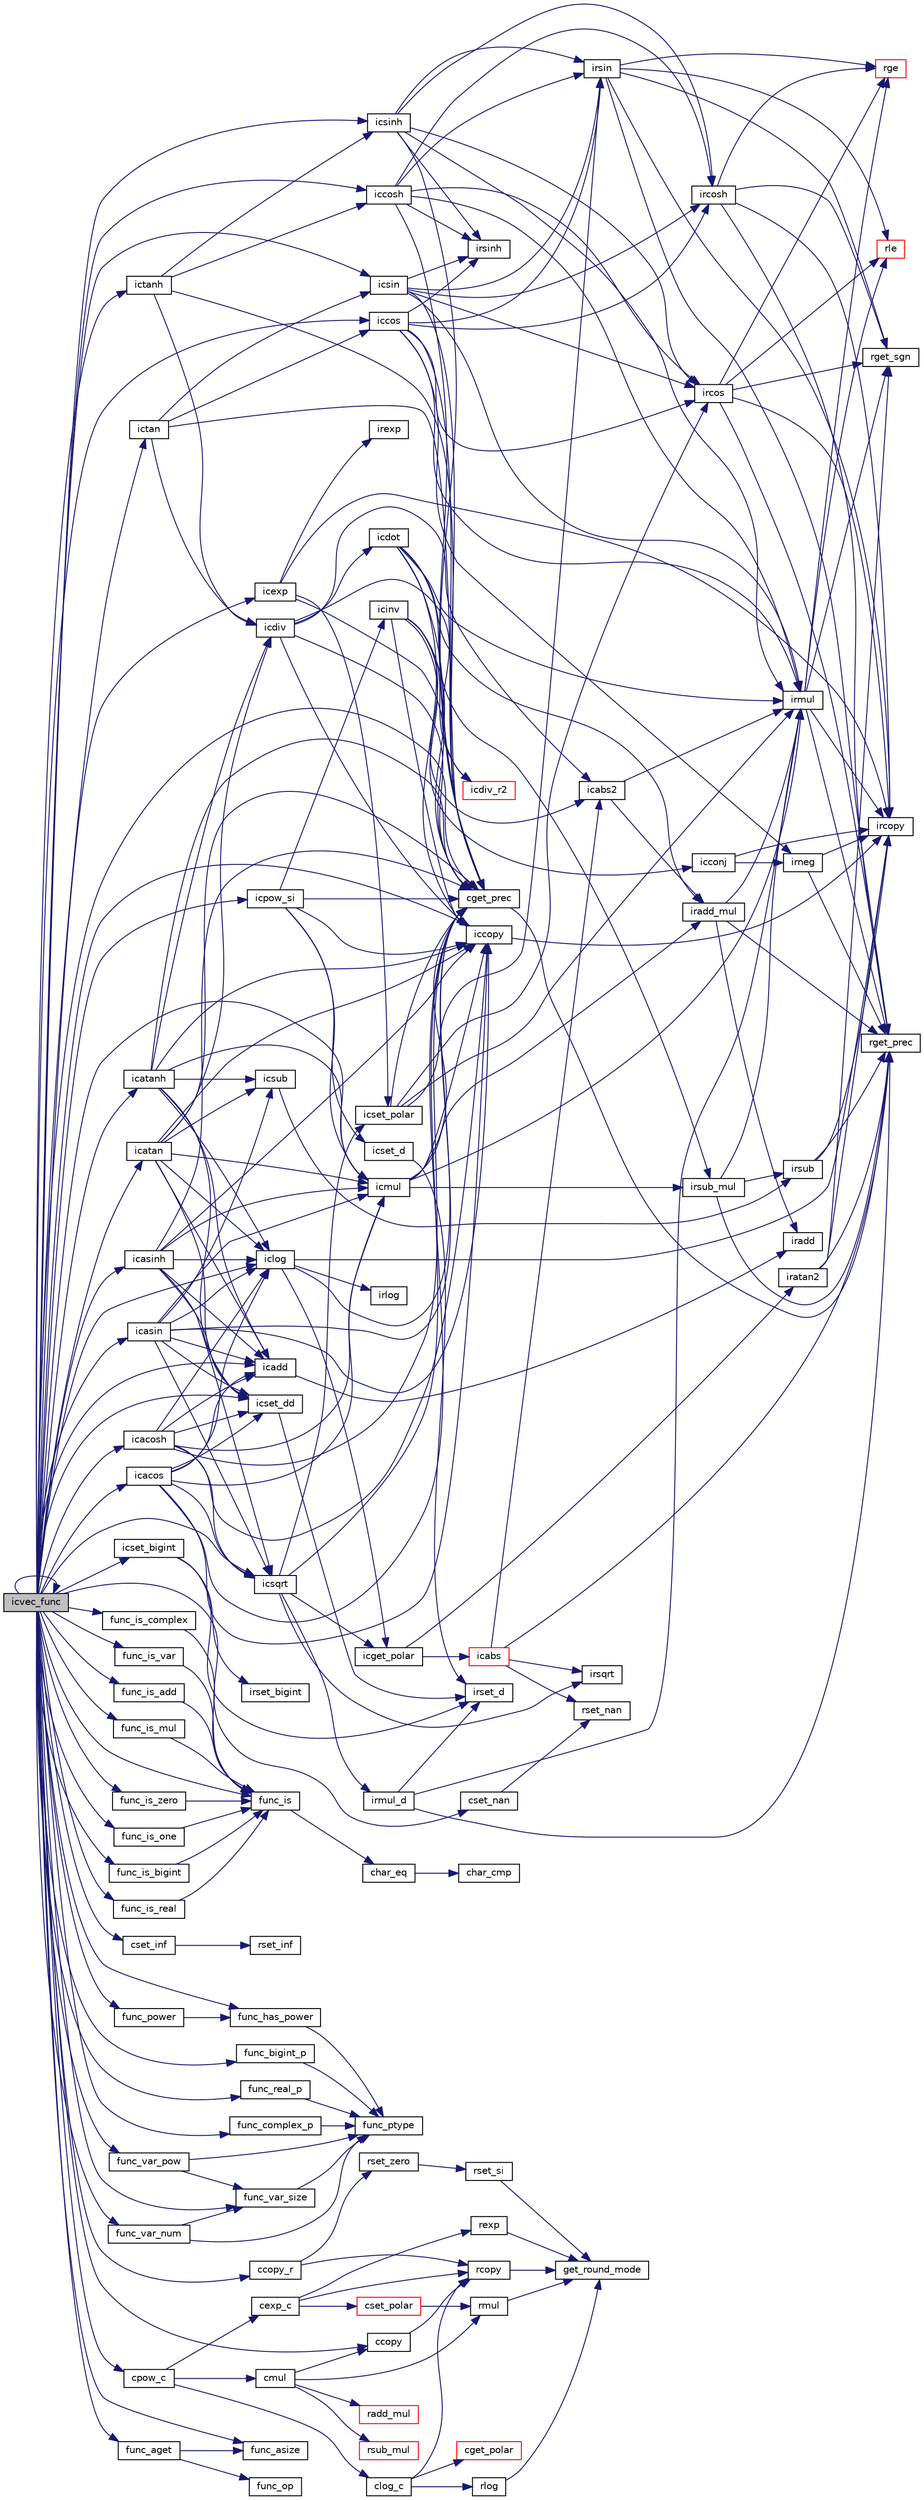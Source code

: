 digraph "icvec_func"
{
  edge [fontname="Helvetica",fontsize="10",labelfontname="Helvetica",labelfontsize="10"];
  node [fontname="Helvetica",fontsize="10",shape=record];
  rankdir="LR";
  Node194 [label="icvec_func",height=0.2,width=0.4,color="black", fillcolor="grey75", style="filled", fontcolor="black"];
  Node194 -> Node195 [color="midnightblue",fontsize="10",style="solid",fontname="Helvetica"];
  Node195 [label="cget_prec",height=0.2,width=0.4,color="black", fillcolor="white", style="filled",URL="$cmulti_8c.html#a69302d488c9954d3cbe85feb873216fa",tooltip="cmulti型の浮動小数点数の精度(ビット数)を取得. "];
  Node195 -> Node196 [color="midnightblue",fontsize="10",style="solid",fontname="Helvetica"];
  Node196 [label="rget_prec",height=0.2,width=0.4,color="black", fillcolor="white", style="filled",URL="$is__rmulti_8h.html#ad9bc8d534620527dc3c46ef4c9d04442",tooltip="rmulti型の浮動小数点数の精度(ビット数)を取得. "];
  Node194 -> Node197 [color="midnightblue",fontsize="10",style="solid",fontname="Helvetica"];
  Node197 [label="cset_nan",height=0.2,width=0.4,color="black", fillcolor="white", style="filled",URL="$cmulti_8c.html#a9aae1f83a2411b7afb0d82a130c58b34",tooltip="cmulti型の値をNaNに設定. "];
  Node197 -> Node198 [color="midnightblue",fontsize="10",style="solid",fontname="Helvetica"];
  Node198 [label="rset_nan",height=0.2,width=0.4,color="black", fillcolor="white", style="filled",URL="$is__rmulti_8h.html#a622a4d8500fd5744cdbb60a6efe2cf4c",tooltip="rmulti型の値をNaNに設定. "];
  Node194 -> Node199 [color="midnightblue",fontsize="10",style="solid",fontname="Helvetica"];
  Node199 [label="func_is",height=0.2,width=0.4,color="black", fillcolor="white", style="filled",URL="$func_8c.html#ac1aaf14b9f152f9b6f0ced59b3069462"];
  Node199 -> Node200 [color="midnightblue",fontsize="10",style="solid",fontname="Helvetica"];
  Node200 [label="char_eq",height=0.2,width=0.4,color="black", fillcolor="white", style="filled",URL="$is__strings_8h.html#af219a46d87e2154d7529f24b9c4694ca"];
  Node200 -> Node201 [color="midnightblue",fontsize="10",style="solid",fontname="Helvetica"];
  Node201 [label="char_cmp",height=0.2,width=0.4,color="black", fillcolor="white", style="filled",URL="$strings_8c.html#a67bb7112d8dc0d11a4d0c139a9f82d23"];
  Node194 -> Node202 [color="midnightblue",fontsize="10",style="solid",fontname="Helvetica"];
  Node202 [label="cset_inf",height=0.2,width=0.4,color="black", fillcolor="white", style="filled",URL="$cmulti_8c.html#a725c8bc11d0ad592e21c34890f757ef4",tooltip="cmulti型の値をInfに設定. "];
  Node202 -> Node203 [color="midnightblue",fontsize="10",style="solid",fontname="Helvetica"];
  Node203 [label="rset_inf",height=0.2,width=0.4,color="black", fillcolor="white", style="filled",URL="$is__rmulti_8h.html#a07b95bf1013538483e1cadf6b8016273",tooltip="rmulti型の値をInfに設定. "];
  Node194 -> Node204 [color="midnightblue",fontsize="10",style="solid",fontname="Helvetica"];
  Node204 [label="func_is_zero",height=0.2,width=0.4,color="black", fillcolor="white", style="filled",URL="$func__number_8c.html#ad76dcd961b9900ca94e6ad2008d75f7f"];
  Node204 -> Node199 [color="midnightblue",fontsize="10",style="solid",fontname="Helvetica"];
  Node194 -> Node205 [color="midnightblue",fontsize="10",style="solid",fontname="Helvetica"];
  Node205 [label="icset_dd",height=0.2,width=0.4,color="black", fillcolor="white", style="filled",URL="$icmulti_8c.html#a4a6d26070049e5aa2263f31b5a2a3b04",tooltip="倍精度複素数の設定 [y0,y1]=[xr+i*xi,xr*i*xi]. "];
  Node205 -> Node206 [color="midnightblue",fontsize="10",style="solid",fontname="Helvetica"];
  Node206 [label="irset_d",height=0.2,width=0.4,color="black", fillcolor="white", style="filled",URL="$irmulti_8c.html#a2fdabfa10335af36c3951880616b5589",tooltip="倍精度実数の設定 [y0,y1]=[x,x]. "];
  Node194 -> Node207 [color="midnightblue",fontsize="10",style="solid",fontname="Helvetica"];
  Node207 [label="func_is_one",height=0.2,width=0.4,color="black", fillcolor="white", style="filled",URL="$func__number_8c.html#aa780c6f31a959959bcbf4d9553d247d1"];
  Node207 -> Node199 [color="midnightblue",fontsize="10",style="solid",fontname="Helvetica"];
  Node194 -> Node208 [color="midnightblue",fontsize="10",style="solid",fontname="Helvetica"];
  Node208 [label="func_is_bigint",height=0.2,width=0.4,color="black", fillcolor="white", style="filled",URL="$func__bigint_8c.html#a6cf29c440217b50c7d7085feeabf0e04"];
  Node208 -> Node199 [color="midnightblue",fontsize="10",style="solid",fontname="Helvetica"];
  Node194 -> Node209 [color="midnightblue",fontsize="10",style="solid",fontname="Helvetica"];
  Node209 [label="icset_bigint",height=0.2,width=0.4,color="black", fillcolor="white", style="filled",URL="$icmulti_8c.html#a0bf145749ad16c6803fd398d3157eac5",tooltip="bigint型から[z0,z1]へ型変換. "];
  Node209 -> Node210 [color="midnightblue",fontsize="10",style="solid",fontname="Helvetica"];
  Node210 [label="irset_bigint",height=0.2,width=0.4,color="black", fillcolor="white", style="filled",URL="$irmulti_8c.html#a0a55aa9bc2d8ea1df79f9ff3ab99b88a",tooltip="bigint型から[z0,z1]へ型変換. "];
  Node209 -> Node206 [color="midnightblue",fontsize="10",style="solid",fontname="Helvetica"];
  Node194 -> Node211 [color="midnightblue",fontsize="10",style="solid",fontname="Helvetica"];
  Node211 [label="func_bigint_p",height=0.2,width=0.4,color="black", fillcolor="white", style="filled",URL="$func__bigint_8c.html#a5b3527e18a9a626a5c08683e401252c4"];
  Node211 -> Node212 [color="midnightblue",fontsize="10",style="solid",fontname="Helvetica"];
  Node212 [label="func_ptype",height=0.2,width=0.4,color="black", fillcolor="white", style="filled",URL="$func_8c.html#a4efce6266589d54f1741d2cbaead8cd9"];
  Node194 -> Node213 [color="midnightblue",fontsize="10",style="solid",fontname="Helvetica"];
  Node213 [label="func_is_real",height=0.2,width=0.4,color="black", fillcolor="white", style="filled",URL="$func__real_8c.html#a75a7bab447dfe2dfabef16de5733752b"];
  Node213 -> Node199 [color="midnightblue",fontsize="10",style="solid",fontname="Helvetica"];
  Node194 -> Node214 [color="midnightblue",fontsize="10",style="solid",fontname="Helvetica"];
  Node214 [label="ccopy_r",height=0.2,width=0.4,color="black", fillcolor="white", style="filled",URL="$cmulti_8c.html#ab99b8acc742a7156a30a80a906ad6adc",tooltip="cmulti型の値のコピー y=x. "];
  Node214 -> Node215 [color="midnightblue",fontsize="10",style="solid",fontname="Helvetica"];
  Node215 [label="rcopy",height=0.2,width=0.4,color="black", fillcolor="white", style="filled",URL="$is__rmulti_8h.html#af5021e0432394a8697046e37b63c9331",tooltip="rmulti型の値のコピー y=x. "];
  Node215 -> Node216 [color="midnightblue",fontsize="10",style="solid",fontname="Helvetica"];
  Node216 [label="get_round_mode",height=0.2,width=0.4,color="black", fillcolor="white", style="filled",URL="$rmulti_8c.html#a87ddf80272b2d930dcc2d3466a9b1d74",tooltip="rmulti型の丸めモードの状態の取得. "];
  Node214 -> Node217 [color="midnightblue",fontsize="10",style="solid",fontname="Helvetica"];
  Node217 [label="rset_zero",height=0.2,width=0.4,color="black", fillcolor="white", style="filled",URL="$is__rmulti_8h.html#a0a2cdd1964614389fa73fb4747cc889a",tooltip="rmulti型の値を零に設定. "];
  Node217 -> Node218 [color="midnightblue",fontsize="10",style="solid",fontname="Helvetica"];
  Node218 [label="rset_si",height=0.2,width=0.4,color="black", fillcolor="white", style="filled",URL="$rmulti_8c.html#aa6bb4ac0b1b163c6d9bf0d68c8c8ba8a",tooltip="rmulti型の浮動小数点数を符号あり整数から設定. "];
  Node218 -> Node216 [color="midnightblue",fontsize="10",style="solid",fontname="Helvetica"];
  Node194 -> Node219 [color="midnightblue",fontsize="10",style="solid",fontname="Helvetica"];
  Node219 [label="func_real_p",height=0.2,width=0.4,color="black", fillcolor="white", style="filled",URL="$func__real_8c.html#aa803a72475bd240e089a079694deb787"];
  Node219 -> Node212 [color="midnightblue",fontsize="10",style="solid",fontname="Helvetica"];
  Node194 -> Node220 [color="midnightblue",fontsize="10",style="solid",fontname="Helvetica"];
  Node220 [label="func_is_complex",height=0.2,width=0.4,color="black", fillcolor="white", style="filled",URL="$func__complex_8c.html#a11ffb832c2622da959ddaca64dc6c562"];
  Node220 -> Node199 [color="midnightblue",fontsize="10",style="solid",fontname="Helvetica"];
  Node194 -> Node221 [color="midnightblue",fontsize="10",style="solid",fontname="Helvetica"];
  Node221 [label="ccopy",height=0.2,width=0.4,color="black", fillcolor="white", style="filled",URL="$cmulti_8c.html#a1e47638f0ad42d860851735ba469c510",tooltip="cmulti型の値のコピー y=x. "];
  Node221 -> Node215 [color="midnightblue",fontsize="10",style="solid",fontname="Helvetica"];
  Node194 -> Node222 [color="midnightblue",fontsize="10",style="solid",fontname="Helvetica"];
  Node222 [label="func_complex_p",height=0.2,width=0.4,color="black", fillcolor="white", style="filled",URL="$func__complex_8c.html#ad1b27b734ee5470c593c2a05f1152d7e"];
  Node222 -> Node212 [color="midnightblue",fontsize="10",style="solid",fontname="Helvetica"];
  Node194 -> Node223 [color="midnightblue",fontsize="10",style="solid",fontname="Helvetica"];
  Node223 [label="func_is_var",height=0.2,width=0.4,color="black", fillcolor="white", style="filled",URL="$func__var_8c.html#a5db4a460008c3feef55608229884fb78"];
  Node223 -> Node199 [color="midnightblue",fontsize="10",style="solid",fontname="Helvetica"];
  Node194 -> Node224 [color="midnightblue",fontsize="10",style="solid",fontname="Helvetica"];
  Node224 [label="func_var_size",height=0.2,width=0.4,color="black", fillcolor="white", style="filled",URL="$func__var_8c.html#a9939aa9c621f143f162e30ae8273d19b"];
  Node224 -> Node212 [color="midnightblue",fontsize="10",style="solid",fontname="Helvetica"];
  Node194 -> Node225 [color="midnightblue",fontsize="10",style="solid",fontname="Helvetica"];
  Node225 [label="func_var_pow",height=0.2,width=0.4,color="black", fillcolor="white", style="filled",URL="$func__var_8c.html#a314272226e00f1d56eefa2d878e7f21d"];
  Node225 -> Node212 [color="midnightblue",fontsize="10",style="solid",fontname="Helvetica"];
  Node225 -> Node224 [color="midnightblue",fontsize="10",style="solid",fontname="Helvetica"];
  Node194 -> Node226 [color="midnightblue",fontsize="10",style="solid",fontname="Helvetica"];
  Node226 [label="func_var_num",height=0.2,width=0.4,color="black", fillcolor="white", style="filled",URL="$func__var_8c.html#ac5ee6044e00a8a5795597cce7a49f615"];
  Node226 -> Node212 [color="midnightblue",fontsize="10",style="solid",fontname="Helvetica"];
  Node226 -> Node224 [color="midnightblue",fontsize="10",style="solid",fontname="Helvetica"];
  Node194 -> Node227 [color="midnightblue",fontsize="10",style="solid",fontname="Helvetica"];
  Node227 [label="icpow_si",height=0.2,width=0.4,color="black", fillcolor="white", style="filled",URL="$icmulti_8c.html#a672355d6776af40ee4465a756f598269",tooltip="べき乗 [y0,y1]=[x0,x1]^n "];
  Node227 -> Node195 [color="midnightblue",fontsize="10",style="solid",fontname="Helvetica"];
  Node227 -> Node228 [color="midnightblue",fontsize="10",style="solid",fontname="Helvetica"];
  Node228 [label="icset_d",height=0.2,width=0.4,color="black", fillcolor="white", style="filled",URL="$icmulti_8c.html#aa1d9d43bc59bf611a30ac972fb0bb971",tooltip="倍精度実数の設定 [y0,y1]=[x,x]. "];
  Node228 -> Node206 [color="midnightblue",fontsize="10",style="solid",fontname="Helvetica"];
  Node227 -> Node229 [color="midnightblue",fontsize="10",style="solid",fontname="Helvetica"];
  Node229 [label="iccopy",height=0.2,width=0.4,color="black", fillcolor="white", style="filled",URL="$icmulti_8c.html#a0e3f5efa94c1a1e8cc0a527d6cbcbdee",tooltip="コピー [y0,y1]=[x0,x1]. "];
  Node229 -> Node230 [color="midnightblue",fontsize="10",style="solid",fontname="Helvetica"];
  Node230 [label="ircopy",height=0.2,width=0.4,color="black", fillcolor="white", style="filled",URL="$irmulti_8c.html#aaf2192a33e04cbba12da47550fde287e",tooltip="コピー [y0,y1]=[x0,x1]. "];
  Node227 -> Node231 [color="midnightblue",fontsize="10",style="solid",fontname="Helvetica"];
  Node231 [label="icmul",height=0.2,width=0.4,color="black", fillcolor="white", style="filled",URL="$icmulti_8c.html#acd8e365f46bd3fab9ffdf23b677a8f4d",tooltip="掛け算 [z0,z1]=[x0,x1]*[y0,y1] "];
  Node231 -> Node195 [color="midnightblue",fontsize="10",style="solid",fontname="Helvetica"];
  Node231 -> Node232 [color="midnightblue",fontsize="10",style="solid",fontname="Helvetica"];
  Node232 [label="irmul",height=0.2,width=0.4,color="black", fillcolor="white", style="filled",URL="$irmulti_8c.html#a9f9bc42cc6a70b365b032dc7bedd1abb",tooltip="掛け算 [z0,z1]=[x0,x1]*[y0,y1] "];
  Node232 -> Node196 [color="midnightblue",fontsize="10",style="solid",fontname="Helvetica"];
  Node232 -> Node233 [color="midnightblue",fontsize="10",style="solid",fontname="Helvetica"];
  Node233 [label="rget_sgn",height=0.2,width=0.4,color="black", fillcolor="white", style="filled",URL="$is__rmulti_8h.html#a1eabb75964384f5b7057a0275385d4bb",tooltip="rmulti型の浮動小数点数の符号部の取得. "];
  Node232 -> Node234 [color="midnightblue",fontsize="10",style="solid",fontname="Helvetica"];
  Node234 [label="rle",height=0.2,width=0.4,color="red", fillcolor="white", style="filled",URL="$is__rmulti_8h.html#a72d8f7f7abd4fa2ff89f488742ff7ca7",tooltip="rmulti型の値の比較 x<=y "];
  Node232 -> Node237 [color="midnightblue",fontsize="10",style="solid",fontname="Helvetica"];
  Node237 [label="rge",height=0.2,width=0.4,color="red", fillcolor="white", style="filled",URL="$is__rmulti_8h.html#a7544c8c3220be262b43d9cdcacd5f8f2",tooltip="rmulti型の値の比較 x>=y "];
  Node232 -> Node230 [color="midnightblue",fontsize="10",style="solid",fontname="Helvetica"];
  Node231 -> Node238 [color="midnightblue",fontsize="10",style="solid",fontname="Helvetica"];
  Node238 [label="irsub_mul",height=0.2,width=0.4,color="black", fillcolor="white", style="filled",URL="$irmulti_8c.html#a718dadb4804a0eaddcf795adfd1a880d",tooltip="積の減算 [z0,z1]-=[x0,x1]*[y0,y1] "];
  Node238 -> Node196 [color="midnightblue",fontsize="10",style="solid",fontname="Helvetica"];
  Node238 -> Node232 [color="midnightblue",fontsize="10",style="solid",fontname="Helvetica"];
  Node238 -> Node239 [color="midnightblue",fontsize="10",style="solid",fontname="Helvetica"];
  Node239 [label="irsub",height=0.2,width=0.4,color="black", fillcolor="white", style="filled",URL="$irmulti_8c.html#ad83b8a1e9ca77caeaf833f866853ac35",tooltip="引き算 [z0,z1]=[x0,x1]-[y0,y1] "];
  Node239 -> Node196 [color="midnightblue",fontsize="10",style="solid",fontname="Helvetica"];
  Node239 -> Node230 [color="midnightblue",fontsize="10",style="solid",fontname="Helvetica"];
  Node231 -> Node240 [color="midnightblue",fontsize="10",style="solid",fontname="Helvetica"];
  Node240 [label="iradd_mul",height=0.2,width=0.4,color="black", fillcolor="white", style="filled",URL="$irmulti_8c.html#a55d04ab7f2884310fcff04b636911df1",tooltip="積の加算 [z0,z1]+=[x0,x1]*[y0,y1] "];
  Node240 -> Node196 [color="midnightblue",fontsize="10",style="solid",fontname="Helvetica"];
  Node240 -> Node232 [color="midnightblue",fontsize="10",style="solid",fontname="Helvetica"];
  Node240 -> Node241 [color="midnightblue",fontsize="10",style="solid",fontname="Helvetica"];
  Node241 [label="iradd",height=0.2,width=0.4,color="black", fillcolor="white", style="filled",URL="$irmulti_8c.html#a2a3a18d72fa9e737ac67d95ccb3e8ca9",tooltip="足し算 [z0,z1]=[x0,x1]+[y0,y1] "];
  Node231 -> Node229 [color="midnightblue",fontsize="10",style="solid",fontname="Helvetica"];
  Node227 -> Node242 [color="midnightblue",fontsize="10",style="solid",fontname="Helvetica"];
  Node242 [label="icinv",height=0.2,width=0.4,color="black", fillcolor="white", style="filled",URL="$icmulti_8c.html#af966de559af681578d00dc68563f11fa",tooltip="逆数 [z0,z1]=[1,1]/[x0,x1] "];
  Node242 -> Node195 [color="midnightblue",fontsize="10",style="solid",fontname="Helvetica"];
  Node242 -> Node243 [color="midnightblue",fontsize="10",style="solid",fontname="Helvetica"];
  Node243 [label="icabs2",height=0.2,width=0.4,color="black", fillcolor="white", style="filled",URL="$icmulti_8c.html#a93cfc12bd588f20b589fd9ba7d7c0043",tooltip="絶対値の平方 [y0,y1]=abs([x0,x1])^2 "];
  Node243 -> Node232 [color="midnightblue",fontsize="10",style="solid",fontname="Helvetica"];
  Node243 -> Node240 [color="midnightblue",fontsize="10",style="solid",fontname="Helvetica"];
  Node242 -> Node244 [color="midnightblue",fontsize="10",style="solid",fontname="Helvetica"];
  Node244 [label="icconj",height=0.2,width=0.4,color="black", fillcolor="white", style="filled",URL="$icmulti_8c.html#aeda1293ecab82c2ca6e146b9a5bc4eb8",tooltip="複素共役 [y0,y1]=conj([x0,x1]) "];
  Node244 -> Node230 [color="midnightblue",fontsize="10",style="solid",fontname="Helvetica"];
  Node244 -> Node245 [color="midnightblue",fontsize="10",style="solid",fontname="Helvetica"];
  Node245 [label="irneg",height=0.2,width=0.4,color="black", fillcolor="white", style="filled",URL="$irmulti_8c.html#aab8b9f471b47e8054152264de875f9ae",tooltip="符号の反転 [y0,y1]=-[x0,x1]. "];
  Node245 -> Node196 [color="midnightblue",fontsize="10",style="solid",fontname="Helvetica"];
  Node245 -> Node230 [color="midnightblue",fontsize="10",style="solid",fontname="Helvetica"];
  Node242 -> Node246 [color="midnightblue",fontsize="10",style="solid",fontname="Helvetica"];
  Node246 [label="icdiv_r2",height=0.2,width=0.4,color="red", fillcolor="white", style="filled",URL="$icmulti_8c.html#a341f97e8e9035e63c715fe51c29e6e90",tooltip="割り算 [z0,z1]=[x0,x1]/[y0,y1] "];
  Node242 -> Node229 [color="midnightblue",fontsize="10",style="solid",fontname="Helvetica"];
  Node194 -> Node231 [color="midnightblue",fontsize="10",style="solid",fontname="Helvetica"];
  Node194 -> Node248 [color="midnightblue",fontsize="10",style="solid",fontname="Helvetica"];
  Node248 [label="func_is_add",height=0.2,width=0.4,color="black", fillcolor="white", style="filled",URL="$func__add_8c.html#adb993ffed426ac5101bd9a2b4a4cf7db"];
  Node248 -> Node199 [color="midnightblue",fontsize="10",style="solid",fontname="Helvetica"];
  Node194 -> Node249 [color="midnightblue",fontsize="10",style="solid",fontname="Helvetica"];
  Node249 [label="func_asize",height=0.2,width=0.4,color="black", fillcolor="white", style="filled",URL="$func__args_8c.html#a81a1a84576165bbc7f9e46b98f1e4e0c"];
  Node194 -> Node194 [color="midnightblue",fontsize="10",style="solid",fontname="Helvetica"];
  Node194 -> Node250 [color="midnightblue",fontsize="10",style="solid",fontname="Helvetica"];
  Node250 [label="func_aget",height=0.2,width=0.4,color="black", fillcolor="white", style="filled",URL="$func__args_8c.html#a724ae0eb61eedd02dbc8f8dbf2df8d9c"];
  Node250 -> Node249 [color="midnightblue",fontsize="10",style="solid",fontname="Helvetica"];
  Node250 -> Node251 [color="midnightblue",fontsize="10",style="solid",fontname="Helvetica"];
  Node251 [label="func_op",height=0.2,width=0.4,color="black", fillcolor="white", style="filled",URL="$func_8c.html#a76e1da8a7b2a7f73bb25b03b8b333171"];
  Node194 -> Node252 [color="midnightblue",fontsize="10",style="solid",fontname="Helvetica"];
  Node252 [label="icadd",height=0.2,width=0.4,color="black", fillcolor="white", style="filled",URL="$icmulti_8c.html#a1a18078d2a7c25e6225ceb5f2b6f561b",tooltip="足し算 [z0,z1]=[x0,x1]+[y0,y1] "];
  Node252 -> Node241 [color="midnightblue",fontsize="10",style="solid",fontname="Helvetica"];
  Node194 -> Node253 [color="midnightblue",fontsize="10",style="solid",fontname="Helvetica"];
  Node253 [label="func_is_mul",height=0.2,width=0.4,color="black", fillcolor="white", style="filled",URL="$func__mul_8c.html#a31e10336b1e56408f81fccef284838a7"];
  Node253 -> Node199 [color="midnightblue",fontsize="10",style="solid",fontname="Helvetica"];
  Node194 -> Node254 [color="midnightblue",fontsize="10",style="solid",fontname="Helvetica"];
  Node254 [label="icsqrt",height=0.2,width=0.4,color="black", fillcolor="white", style="filled",URL="$icmulti_8c.html#ad930ef652e846a4f01c54fa8a9a2d07c",tooltip="平方根 [y0,y1]=sqrt([x0,x1]) "];
  Node254 -> Node195 [color="midnightblue",fontsize="10",style="solid",fontname="Helvetica"];
  Node254 -> Node255 [color="midnightblue",fontsize="10",style="solid",fontname="Helvetica"];
  Node255 [label="icget_polar",height=0.2,width=0.4,color="black", fillcolor="white", style="filled",URL="$icmulti_8c.html#a445148c9f8b1906ede13bb16815da9b7",tooltip="極形式の取得 [z0,z1]=[r0,r1]*exp(i*[theta0,theta1]) "];
  Node255 -> Node256 [color="midnightblue",fontsize="10",style="solid",fontname="Helvetica"];
  Node256 [label="icabs",height=0.2,width=0.4,color="red", fillcolor="white", style="filled",URL="$icmulti_8c.html#a781cf9db665c0c697804f15e00ad146e",tooltip="絶対値 [y0,y1]=abs([x0,x1]) "];
  Node256 -> Node198 [color="midnightblue",fontsize="10",style="solid",fontname="Helvetica"];
  Node256 -> Node196 [color="midnightblue",fontsize="10",style="solid",fontname="Helvetica"];
  Node256 -> Node243 [color="midnightblue",fontsize="10",style="solid",fontname="Helvetica"];
  Node256 -> Node262 [color="midnightblue",fontsize="10",style="solid",fontname="Helvetica"];
  Node262 [label="irsqrt",height=0.2,width=0.4,color="black", fillcolor="white", style="filled",URL="$irmulti_8c.html#a0c9e43322ce19bb64013242d8d64a504",tooltip="平方根 [y0,y1]=sqrt([x0,x1]) "];
  Node255 -> Node263 [color="midnightblue",fontsize="10",style="solid",fontname="Helvetica"];
  Node263 [label="iratan2",height=0.2,width=0.4,color="black", fillcolor="white", style="filled",URL="$irmulti_8c.html#a464e359ef0179eb40e533c628bb31858",tooltip="逆三角関数 [z0,z1]=atan2([y0,y1]/[x0,x1]) "];
  Node263 -> Node196 [color="midnightblue",fontsize="10",style="solid",fontname="Helvetica"];
  Node263 -> Node233 [color="midnightblue",fontsize="10",style="solid",fontname="Helvetica"];
  Node263 -> Node230 [color="midnightblue",fontsize="10",style="solid",fontname="Helvetica"];
  Node254 -> Node262 [color="midnightblue",fontsize="10",style="solid",fontname="Helvetica"];
  Node254 -> Node264 [color="midnightblue",fontsize="10",style="solid",fontname="Helvetica"];
  Node264 [label="irmul_d",height=0.2,width=0.4,color="black", fillcolor="white", style="filled",URL="$irmulti_8c.html#aa1d51d6d21b1f52aae5504bb606e43c1",tooltip="掛け算 [z0,z1]=[x0,x1]*[y,y] "];
  Node264 -> Node196 [color="midnightblue",fontsize="10",style="solid",fontname="Helvetica"];
  Node264 -> Node206 [color="midnightblue",fontsize="10",style="solid",fontname="Helvetica"];
  Node264 -> Node232 [color="midnightblue",fontsize="10",style="solid",fontname="Helvetica"];
  Node254 -> Node265 [color="midnightblue",fontsize="10",style="solid",fontname="Helvetica"];
  Node265 [label="icset_polar",height=0.2,width=0.4,color="black", fillcolor="white", style="filled",URL="$icmulti_8c.html#a881fd25ce69be246dfac4af8f8d16a9b",tooltip="極形式で値を定め得る [z0,z1]=[r0,r1]*exp(i*[theta0,theta1]) "];
  Node265 -> Node195 [color="midnightblue",fontsize="10",style="solid",fontname="Helvetica"];
  Node265 -> Node266 [color="midnightblue",fontsize="10",style="solid",fontname="Helvetica"];
  Node266 [label="ircos",height=0.2,width=0.4,color="black", fillcolor="white", style="filled",URL="$irmulti_8c.html#aa682fe67f370f1ce0a9453377a8bf51a",tooltip="三角関数 [y0,y1]=cos([x0,x1]) "];
  Node266 -> Node196 [color="midnightblue",fontsize="10",style="solid",fontname="Helvetica"];
  Node266 -> Node233 [color="midnightblue",fontsize="10",style="solid",fontname="Helvetica"];
  Node266 -> Node234 [color="midnightblue",fontsize="10",style="solid",fontname="Helvetica"];
  Node266 -> Node230 [color="midnightblue",fontsize="10",style="solid",fontname="Helvetica"];
  Node266 -> Node237 [color="midnightblue",fontsize="10",style="solid",fontname="Helvetica"];
  Node265 -> Node232 [color="midnightblue",fontsize="10",style="solid",fontname="Helvetica"];
  Node265 -> Node267 [color="midnightblue",fontsize="10",style="solid",fontname="Helvetica"];
  Node267 [label="irsin",height=0.2,width=0.4,color="black", fillcolor="white", style="filled",URL="$irmulti_8c.html#aebe12836a7e10c10e39fdd44dfbdcb93",tooltip="三角関数 [y0,y1]=sin([x0,x1]) "];
  Node267 -> Node196 [color="midnightblue",fontsize="10",style="solid",fontname="Helvetica"];
  Node267 -> Node233 [color="midnightblue",fontsize="10",style="solid",fontname="Helvetica"];
  Node267 -> Node234 [color="midnightblue",fontsize="10",style="solid",fontname="Helvetica"];
  Node267 -> Node230 [color="midnightblue",fontsize="10",style="solid",fontname="Helvetica"];
  Node267 -> Node237 [color="midnightblue",fontsize="10",style="solid",fontname="Helvetica"];
  Node194 -> Node268 [color="midnightblue",fontsize="10",style="solid",fontname="Helvetica"];
  Node268 [label="icexp",height=0.2,width=0.4,color="black", fillcolor="white", style="filled",URL="$icmulti_8c.html#a00a675203f9fb8b3f0d235b60e48a927",tooltip="指数関数 [y0,y1]=exp([x0,x1]) "];
  Node268 -> Node195 [color="midnightblue",fontsize="10",style="solid",fontname="Helvetica"];
  Node268 -> Node269 [color="midnightblue",fontsize="10",style="solid",fontname="Helvetica"];
  Node269 [label="irexp",height=0.2,width=0.4,color="black", fillcolor="white", style="filled",URL="$irmulti_8c.html#ad008fbc6bfad4868e22dd34207b76a5f",tooltip="指数関数 [y0,y1]=exp([x0,x1]) "];
  Node268 -> Node230 [color="midnightblue",fontsize="10",style="solid",fontname="Helvetica"];
  Node268 -> Node265 [color="midnightblue",fontsize="10",style="solid",fontname="Helvetica"];
  Node194 -> Node270 [color="midnightblue",fontsize="10",style="solid",fontname="Helvetica"];
  Node270 [label="iclog",height=0.2,width=0.4,color="black", fillcolor="white", style="filled",URL="$icmulti_8c.html#ab0d46a4e2233ce78747446496339e0bd",tooltip="対数関数 [y0,y1]=log([x0,x1]) "];
  Node270 -> Node195 [color="midnightblue",fontsize="10",style="solid",fontname="Helvetica"];
  Node270 -> Node255 [color="midnightblue",fontsize="10",style="solid",fontname="Helvetica"];
  Node270 -> Node271 [color="midnightblue",fontsize="10",style="solid",fontname="Helvetica"];
  Node271 [label="irlog",height=0.2,width=0.4,color="black", fillcolor="white", style="filled",URL="$irmulti_8c.html#a8fef66d749f802ec9e3d53630a0bece7",tooltip="対数関数 [y0,y1]=log([x0,x1]) "];
  Node270 -> Node230 [color="midnightblue",fontsize="10",style="solid",fontname="Helvetica"];
  Node194 -> Node272 [color="midnightblue",fontsize="10",style="solid",fontname="Helvetica"];
  Node272 [label="icsin",height=0.2,width=0.4,color="black", fillcolor="white", style="filled",URL="$icmulti_8c.html#a7e1cdf24f2c6ccb9b57399d660a06fdc",tooltip="三角関数 [y0,y1]=sin([x0,x1]) "];
  Node272 -> Node195 [color="midnightblue",fontsize="10",style="solid",fontname="Helvetica"];
  Node272 -> Node267 [color="midnightblue",fontsize="10",style="solid",fontname="Helvetica"];
  Node272 -> Node273 [color="midnightblue",fontsize="10",style="solid",fontname="Helvetica"];
  Node273 [label="ircosh",height=0.2,width=0.4,color="black", fillcolor="white", style="filled",URL="$irmulti_8c.html#ab7b396d883b4206abee19ea3db74355e",tooltip="双曲線関数 [y0,y1]=cosh([x0,x1]) "];
  Node273 -> Node196 [color="midnightblue",fontsize="10",style="solid",fontname="Helvetica"];
  Node273 -> Node233 [color="midnightblue",fontsize="10",style="solid",fontname="Helvetica"];
  Node273 -> Node230 [color="midnightblue",fontsize="10",style="solid",fontname="Helvetica"];
  Node273 -> Node237 [color="midnightblue",fontsize="10",style="solid",fontname="Helvetica"];
  Node272 -> Node232 [color="midnightblue",fontsize="10",style="solid",fontname="Helvetica"];
  Node272 -> Node266 [color="midnightblue",fontsize="10",style="solid",fontname="Helvetica"];
  Node272 -> Node274 [color="midnightblue",fontsize="10",style="solid",fontname="Helvetica"];
  Node274 [label="irsinh",height=0.2,width=0.4,color="black", fillcolor="white", style="filled",URL="$irmulti_8c.html#a4eaaba9c68e09424432c17c32bed0b06",tooltip="双曲線関数 [y0,y1]=sinh([x0,x1]) "];
  Node194 -> Node275 [color="midnightblue",fontsize="10",style="solid",fontname="Helvetica"];
  Node275 [label="iccos",height=0.2,width=0.4,color="black", fillcolor="white", style="filled",URL="$icmulti_8c.html#a7dd53c2af917711b9de246b664644ec9",tooltip="三角関数 [y0,y1]=cos([x0,x1]) "];
  Node275 -> Node195 [color="midnightblue",fontsize="10",style="solid",fontname="Helvetica"];
  Node275 -> Node266 [color="midnightblue",fontsize="10",style="solid",fontname="Helvetica"];
  Node275 -> Node273 [color="midnightblue",fontsize="10",style="solid",fontname="Helvetica"];
  Node275 -> Node232 [color="midnightblue",fontsize="10",style="solid",fontname="Helvetica"];
  Node275 -> Node267 [color="midnightblue",fontsize="10",style="solid",fontname="Helvetica"];
  Node275 -> Node274 [color="midnightblue",fontsize="10",style="solid",fontname="Helvetica"];
  Node275 -> Node245 [color="midnightblue",fontsize="10",style="solid",fontname="Helvetica"];
  Node194 -> Node276 [color="midnightblue",fontsize="10",style="solid",fontname="Helvetica"];
  Node276 [label="ictan",height=0.2,width=0.4,color="black", fillcolor="white", style="filled",URL="$icmulti_8c.html#aef66fb1c05fce1c4f5546d4da1e0daab",tooltip="三角関数 [y0,y1]=tan([x0,x1]) "];
  Node276 -> Node195 [color="midnightblue",fontsize="10",style="solid",fontname="Helvetica"];
  Node276 -> Node275 [color="midnightblue",fontsize="10",style="solid",fontname="Helvetica"];
  Node276 -> Node272 [color="midnightblue",fontsize="10",style="solid",fontname="Helvetica"];
  Node276 -> Node277 [color="midnightblue",fontsize="10",style="solid",fontname="Helvetica"];
  Node277 [label="icdiv",height=0.2,width=0.4,color="black", fillcolor="white", style="filled",URL="$icmulti_8c.html#a9e0fc96c35acc9f1e516187a364a3337",tooltip="割り算 [z0,z1]=[x0,x1]/[y0,y1] "];
  Node277 -> Node195 [color="midnightblue",fontsize="10",style="solid",fontname="Helvetica"];
  Node277 -> Node243 [color="midnightblue",fontsize="10",style="solid",fontname="Helvetica"];
  Node277 -> Node278 [color="midnightblue",fontsize="10",style="solid",fontname="Helvetica"];
  Node278 [label="icdot",height=0.2,width=0.4,color="black", fillcolor="white", style="filled",URL="$icmulti_8c.html#a60c46aedd4bd6401c9cdebe87864c9ae",tooltip="共役な掛け算 [z0,z1]=conj([x0,x1])*[y0,y1] "];
  Node278 -> Node195 [color="midnightblue",fontsize="10",style="solid",fontname="Helvetica"];
  Node278 -> Node232 [color="midnightblue",fontsize="10",style="solid",fontname="Helvetica"];
  Node278 -> Node240 [color="midnightblue",fontsize="10",style="solid",fontname="Helvetica"];
  Node278 -> Node238 [color="midnightblue",fontsize="10",style="solid",fontname="Helvetica"];
  Node278 -> Node229 [color="midnightblue",fontsize="10",style="solid",fontname="Helvetica"];
  Node277 -> Node246 [color="midnightblue",fontsize="10",style="solid",fontname="Helvetica"];
  Node277 -> Node229 [color="midnightblue",fontsize="10",style="solid",fontname="Helvetica"];
  Node194 -> Node279 [color="midnightblue",fontsize="10",style="solid",fontname="Helvetica"];
  Node279 [label="icasin",height=0.2,width=0.4,color="black", fillcolor="white", style="filled",URL="$icmulti_8c.html#ae41c22d38daf089f8a4c2b94f20127f8",tooltip="逆三角関数 [y0,y1]=asin([x0,x1]) "];
  Node279 -> Node195 [color="midnightblue",fontsize="10",style="solid",fontname="Helvetica"];
  Node279 -> Node231 [color="midnightblue",fontsize="10",style="solid",fontname="Helvetica"];
  Node279 -> Node205 [color="midnightblue",fontsize="10",style="solid",fontname="Helvetica"];
  Node279 -> Node280 [color="midnightblue",fontsize="10",style="solid",fontname="Helvetica"];
  Node280 [label="icsub",height=0.2,width=0.4,color="black", fillcolor="white", style="filled",URL="$icmulti_8c.html#a5f8e70c609ebc9ec4217b512f0e4823b",tooltip="引き算 [z0,z1]=[x0,x1]-[y0,y1] "];
  Node280 -> Node239 [color="midnightblue",fontsize="10",style="solid",fontname="Helvetica"];
  Node279 -> Node254 [color="midnightblue",fontsize="10",style="solid",fontname="Helvetica"];
  Node279 -> Node252 [color="midnightblue",fontsize="10",style="solid",fontname="Helvetica"];
  Node279 -> Node270 [color="midnightblue",fontsize="10",style="solid",fontname="Helvetica"];
  Node279 -> Node229 [color="midnightblue",fontsize="10",style="solid",fontname="Helvetica"];
  Node194 -> Node281 [color="midnightblue",fontsize="10",style="solid",fontname="Helvetica"];
  Node281 [label="icacos",height=0.2,width=0.4,color="black", fillcolor="white", style="filled",URL="$icmulti_8c.html#a7bf7314f169a73c317ba7fc39da3e9c4",tooltip="逆三角関数 [y0,y1]=acos([x0,x1]) "];
  Node281 -> Node195 [color="midnightblue",fontsize="10",style="solid",fontname="Helvetica"];
  Node281 -> Node231 [color="midnightblue",fontsize="10",style="solid",fontname="Helvetica"];
  Node281 -> Node205 [color="midnightblue",fontsize="10",style="solid",fontname="Helvetica"];
  Node281 -> Node252 [color="midnightblue",fontsize="10",style="solid",fontname="Helvetica"];
  Node281 -> Node254 [color="midnightblue",fontsize="10",style="solid",fontname="Helvetica"];
  Node281 -> Node270 [color="midnightblue",fontsize="10",style="solid",fontname="Helvetica"];
  Node281 -> Node229 [color="midnightblue",fontsize="10",style="solid",fontname="Helvetica"];
  Node194 -> Node282 [color="midnightblue",fontsize="10",style="solid",fontname="Helvetica"];
  Node282 [label="icatan",height=0.2,width=0.4,color="black", fillcolor="white", style="filled",URL="$icmulti_8c.html#ac4495c7494706dcfa3e1ce1671ca8c8f",tooltip="逆三角関数 [y0,y1]=atan([x0,x1]) "];
  Node282 -> Node195 [color="midnightblue",fontsize="10",style="solid",fontname="Helvetica"];
  Node282 -> Node205 [color="midnightblue",fontsize="10",style="solid",fontname="Helvetica"];
  Node282 -> Node252 [color="midnightblue",fontsize="10",style="solid",fontname="Helvetica"];
  Node282 -> Node280 [color="midnightblue",fontsize="10",style="solid",fontname="Helvetica"];
  Node282 -> Node277 [color="midnightblue",fontsize="10",style="solid",fontname="Helvetica"];
  Node282 -> Node270 [color="midnightblue",fontsize="10",style="solid",fontname="Helvetica"];
  Node282 -> Node231 [color="midnightblue",fontsize="10",style="solid",fontname="Helvetica"];
  Node282 -> Node229 [color="midnightblue",fontsize="10",style="solid",fontname="Helvetica"];
  Node194 -> Node283 [color="midnightblue",fontsize="10",style="solid",fontname="Helvetica"];
  Node283 [label="icsinh",height=0.2,width=0.4,color="black", fillcolor="white", style="filled",URL="$icmulti_8c.html#a4e4b098185f084ff4de762ffb5531858",tooltip="双曲線関数 [y0,y1]=sinh([x0,x1]) "];
  Node283 -> Node195 [color="midnightblue",fontsize="10",style="solid",fontname="Helvetica"];
  Node283 -> Node274 [color="midnightblue",fontsize="10",style="solid",fontname="Helvetica"];
  Node283 -> Node266 [color="midnightblue",fontsize="10",style="solid",fontname="Helvetica"];
  Node283 -> Node232 [color="midnightblue",fontsize="10",style="solid",fontname="Helvetica"];
  Node283 -> Node273 [color="midnightblue",fontsize="10",style="solid",fontname="Helvetica"];
  Node283 -> Node267 [color="midnightblue",fontsize="10",style="solid",fontname="Helvetica"];
  Node194 -> Node284 [color="midnightblue",fontsize="10",style="solid",fontname="Helvetica"];
  Node284 [label="iccosh",height=0.2,width=0.4,color="black", fillcolor="white", style="filled",URL="$icmulti_8c.html#aef08e77e5d1c22f5fe249b4314478344",tooltip="双曲線関数 [y0,y1]=cosh([x0,x1]) "];
  Node284 -> Node195 [color="midnightblue",fontsize="10",style="solid",fontname="Helvetica"];
  Node284 -> Node273 [color="midnightblue",fontsize="10",style="solid",fontname="Helvetica"];
  Node284 -> Node266 [color="midnightblue",fontsize="10",style="solid",fontname="Helvetica"];
  Node284 -> Node232 [color="midnightblue",fontsize="10",style="solid",fontname="Helvetica"];
  Node284 -> Node274 [color="midnightblue",fontsize="10",style="solid",fontname="Helvetica"];
  Node284 -> Node267 [color="midnightblue",fontsize="10",style="solid",fontname="Helvetica"];
  Node194 -> Node285 [color="midnightblue",fontsize="10",style="solid",fontname="Helvetica"];
  Node285 [label="ictanh",height=0.2,width=0.4,color="black", fillcolor="white", style="filled",URL="$icmulti_8c.html#a55fb1fdc8f97234cff296abeb8c75691",tooltip="双曲線関数 [y0,y1]=tanh([x0,x1]) "];
  Node285 -> Node195 [color="midnightblue",fontsize="10",style="solid",fontname="Helvetica"];
  Node285 -> Node284 [color="midnightblue",fontsize="10",style="solid",fontname="Helvetica"];
  Node285 -> Node283 [color="midnightblue",fontsize="10",style="solid",fontname="Helvetica"];
  Node285 -> Node277 [color="midnightblue",fontsize="10",style="solid",fontname="Helvetica"];
  Node194 -> Node286 [color="midnightblue",fontsize="10",style="solid",fontname="Helvetica"];
  Node286 [label="icasinh",height=0.2,width=0.4,color="black", fillcolor="white", style="filled",URL="$icmulti_8c.html#a6dd7e232623bff33ff15606726d62e70"];
  Node286 -> Node195 [color="midnightblue",fontsize="10",style="solid",fontname="Helvetica"];
  Node286 -> Node205 [color="midnightblue",fontsize="10",style="solid",fontname="Helvetica"];
  Node286 -> Node231 [color="midnightblue",fontsize="10",style="solid",fontname="Helvetica"];
  Node286 -> Node252 [color="midnightblue",fontsize="10",style="solid",fontname="Helvetica"];
  Node286 -> Node254 [color="midnightblue",fontsize="10",style="solid",fontname="Helvetica"];
  Node286 -> Node270 [color="midnightblue",fontsize="10",style="solid",fontname="Helvetica"];
  Node286 -> Node229 [color="midnightblue",fontsize="10",style="solid",fontname="Helvetica"];
  Node194 -> Node287 [color="midnightblue",fontsize="10",style="solid",fontname="Helvetica"];
  Node287 [label="icacosh",height=0.2,width=0.4,color="black", fillcolor="white", style="filled",URL="$icmulti_8c.html#ae7c4ad9a023d09cdeda05f29f846665a",tooltip="逆双曲線関数 [y0,y1]=acosh([x0,x1]) "];
  Node287 -> Node195 [color="midnightblue",fontsize="10",style="solid",fontname="Helvetica"];
  Node287 -> Node205 [color="midnightblue",fontsize="10",style="solid",fontname="Helvetica"];
  Node287 -> Node231 [color="midnightblue",fontsize="10",style="solid",fontname="Helvetica"];
  Node287 -> Node252 [color="midnightblue",fontsize="10",style="solid",fontname="Helvetica"];
  Node287 -> Node254 [color="midnightblue",fontsize="10",style="solid",fontname="Helvetica"];
  Node287 -> Node270 [color="midnightblue",fontsize="10",style="solid",fontname="Helvetica"];
  Node287 -> Node229 [color="midnightblue",fontsize="10",style="solid",fontname="Helvetica"];
  Node194 -> Node288 [color="midnightblue",fontsize="10",style="solid",fontname="Helvetica"];
  Node288 [label="icatanh",height=0.2,width=0.4,color="black", fillcolor="white", style="filled",URL="$icmulti_8c.html#a04f40a76ab3189116dffa7b830cae866",tooltip="逆双曲線関数 [y0,y1]=atanh([x0,x1]) "];
  Node288 -> Node195 [color="midnightblue",fontsize="10",style="solid",fontname="Helvetica"];
  Node288 -> Node205 [color="midnightblue",fontsize="10",style="solid",fontname="Helvetica"];
  Node288 -> Node252 [color="midnightblue",fontsize="10",style="solid",fontname="Helvetica"];
  Node288 -> Node280 [color="midnightblue",fontsize="10",style="solid",fontname="Helvetica"];
  Node288 -> Node277 [color="midnightblue",fontsize="10",style="solid",fontname="Helvetica"];
  Node288 -> Node270 [color="midnightblue",fontsize="10",style="solid",fontname="Helvetica"];
  Node288 -> Node231 [color="midnightblue",fontsize="10",style="solid",fontname="Helvetica"];
  Node288 -> Node229 [color="midnightblue",fontsize="10",style="solid",fontname="Helvetica"];
  Node194 -> Node289 [color="midnightblue",fontsize="10",style="solid",fontname="Helvetica"];
  Node289 [label="cpow_c",height=0.2,width=0.4,color="black", fillcolor="white", style="filled",URL="$cmulti_8c.html#a4965f7ca0cf42b781f46afab0b824f45",tooltip="cmulti型のべき乗 z=x^y "];
  Node289 -> Node290 [color="midnightblue",fontsize="10",style="solid",fontname="Helvetica"];
  Node290 [label="clog_c",height=0.2,width=0.4,color="black", fillcolor="white", style="filled",URL="$cmulti_8c.html#a8168c3ad5161e6500e5f2c628c1c56cf",tooltip="cmulti型の計算 y=log(x) "];
  Node290 -> Node291 [color="midnightblue",fontsize="10",style="solid",fontname="Helvetica"];
  Node291 [label="cget_polar",height=0.2,width=0.4,color="red", fillcolor="white", style="filled",URL="$cmulti_8c.html#a1244b9bf1f9c3419f0d161e8ab7c94a1",tooltip="cmulti型の極座標 z=r*exp(i*theta) "];
  Node290 -> Node300 [color="midnightblue",fontsize="10",style="solid",fontname="Helvetica"];
  Node300 [label="rlog",height=0.2,width=0.4,color="black", fillcolor="white", style="filled",URL="$is__rmulti_8h.html#a3582139ef5d769709f033269ddc5d606",tooltip="rmulti型の計算 y=log(x) "];
  Node300 -> Node216 [color="midnightblue",fontsize="10",style="solid",fontname="Helvetica"];
  Node290 -> Node215 [color="midnightblue",fontsize="10",style="solid",fontname="Helvetica"];
  Node289 -> Node301 [color="midnightblue",fontsize="10",style="solid",fontname="Helvetica"];
  Node301 [label="cmul",height=0.2,width=0.4,color="black", fillcolor="white", style="filled",URL="$cmulti_8c.html#ace790b08ad8efdad25078ec3b21f546b",tooltip="cmulti型の掛け算 z=x*y "];
  Node301 -> Node294 [color="midnightblue",fontsize="10",style="solid",fontname="Helvetica"];
  Node294 [label="rmul",height=0.2,width=0.4,color="black", fillcolor="white", style="filled",URL="$is__rmulti_8h.html#a823702afaeee275caf7d0946679b3292",tooltip="rmulti型の掛け算 z=x*y "];
  Node294 -> Node216 [color="midnightblue",fontsize="10",style="solid",fontname="Helvetica"];
  Node301 -> Node302 [color="midnightblue",fontsize="10",style="solid",fontname="Helvetica"];
  Node302 [label="rsub_mul",height=0.2,width=0.4,color="red", fillcolor="white", style="filled",URL="$is__rmulti_8h.html#a1d5aa554c04b670dc021fb70416d4078",tooltip="rmulti型の掛け算の減算 z-=x*y "];
  Node301 -> Node295 [color="midnightblue",fontsize="10",style="solid",fontname="Helvetica"];
  Node295 [label="radd_mul",height=0.2,width=0.4,color="red", fillcolor="white", style="filled",URL="$is__rmulti_8h.html#a05f48c1dd7a3fde008998c2533c5909c",tooltip="rmulti型の掛け算の加算 z+=x*y "];
  Node301 -> Node221 [color="midnightblue",fontsize="10",style="solid",fontname="Helvetica"];
  Node289 -> Node304 [color="midnightblue",fontsize="10",style="solid",fontname="Helvetica"];
  Node304 [label="cexp_c",height=0.2,width=0.4,color="black", fillcolor="white", style="filled",URL="$cmulti_8c.html#a5db2a16616e6d3fc2d876499220f5265",tooltip="cmulti型の計算 y=exp(x) "];
  Node304 -> Node305 [color="midnightblue",fontsize="10",style="solid",fontname="Helvetica"];
  Node305 [label="rexp",height=0.2,width=0.4,color="black", fillcolor="white", style="filled",URL="$is__rmulti_8h.html#a802eb2853d2c2a66c1afac7076904666",tooltip="rmulti型の計算 y=exp(x) "];
  Node305 -> Node216 [color="midnightblue",fontsize="10",style="solid",fontname="Helvetica"];
  Node304 -> Node215 [color="midnightblue",fontsize="10",style="solid",fontname="Helvetica"];
  Node304 -> Node306 [color="midnightblue",fontsize="10",style="solid",fontname="Helvetica"];
  Node306 [label="cset_polar",height=0.2,width=0.4,color="red", fillcolor="white", style="filled",URL="$cmulti_8c.html#aaa8a19431cf6f99ead0badf3b0b15400",tooltip="cmulti型の極座標から実部，虚部へ変換 z=r*exp(i*theta) "];
  Node306 -> Node294 [color="midnightblue",fontsize="10",style="solid",fontname="Helvetica"];
  Node194 -> Node309 [color="midnightblue",fontsize="10",style="solid",fontname="Helvetica"];
  Node309 [label="func_has_power",height=0.2,width=0.4,color="black", fillcolor="white", style="filled",URL="$func__power_8c.html#a24040e2141be0e19cfcbe6ead56bdfdb"];
  Node309 -> Node212 [color="midnightblue",fontsize="10",style="solid",fontname="Helvetica"];
  Node194 -> Node310 [color="midnightblue",fontsize="10",style="solid",fontname="Helvetica"];
  Node310 [label="func_power",height=0.2,width=0.4,color="black", fillcolor="white", style="filled",URL="$func__power_8c.html#aee3896ff0f55aea40cd85109e1f9ab91"];
  Node310 -> Node309 [color="midnightblue",fontsize="10",style="solid",fontname="Helvetica"];
  Node194 -> Node229 [color="midnightblue",fontsize="10",style="solid",fontname="Helvetica"];
}
